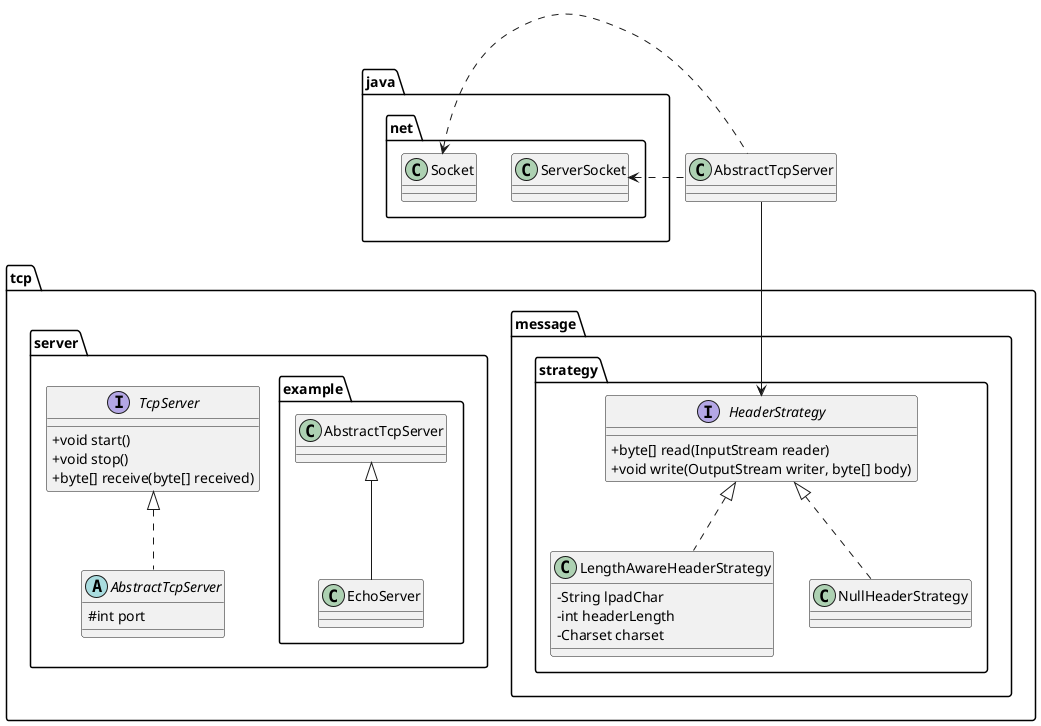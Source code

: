 @startuml

skinparam ClassAttributeIconSize 0

package tcp {
  package message {
    package strategy {
      interface HeaderStrategy {
        + byte[] read(InputStream reader)
        + void write(OutputStream writer, byte[] body)
      }

      class LengthAwareHeaderStrategy implements HeaderStrategy {
        - String lpadChar
        - int headerLength
        - Charset charset
      }

      class NullHeaderStrategy implements HeaderStrategy
    }
  }

  package server {
    interface TcpServer {
      + void start()
      + void stop()
      + byte[] receive(byte[] received)
    }

    abstract class AbstractTcpServer implements TcpServer {
      # int port
    }

    package example {
      class EchoServer extends AbstractTcpServer {}
    }
  }
}

package java.net {
  class ServerSocket
  class Socket
}

AbstractTcpServer .left.> ServerSocket
AbstractTcpServer .left.> Socket
AbstractTcpServer --> HeaderStrategy

@enduml
